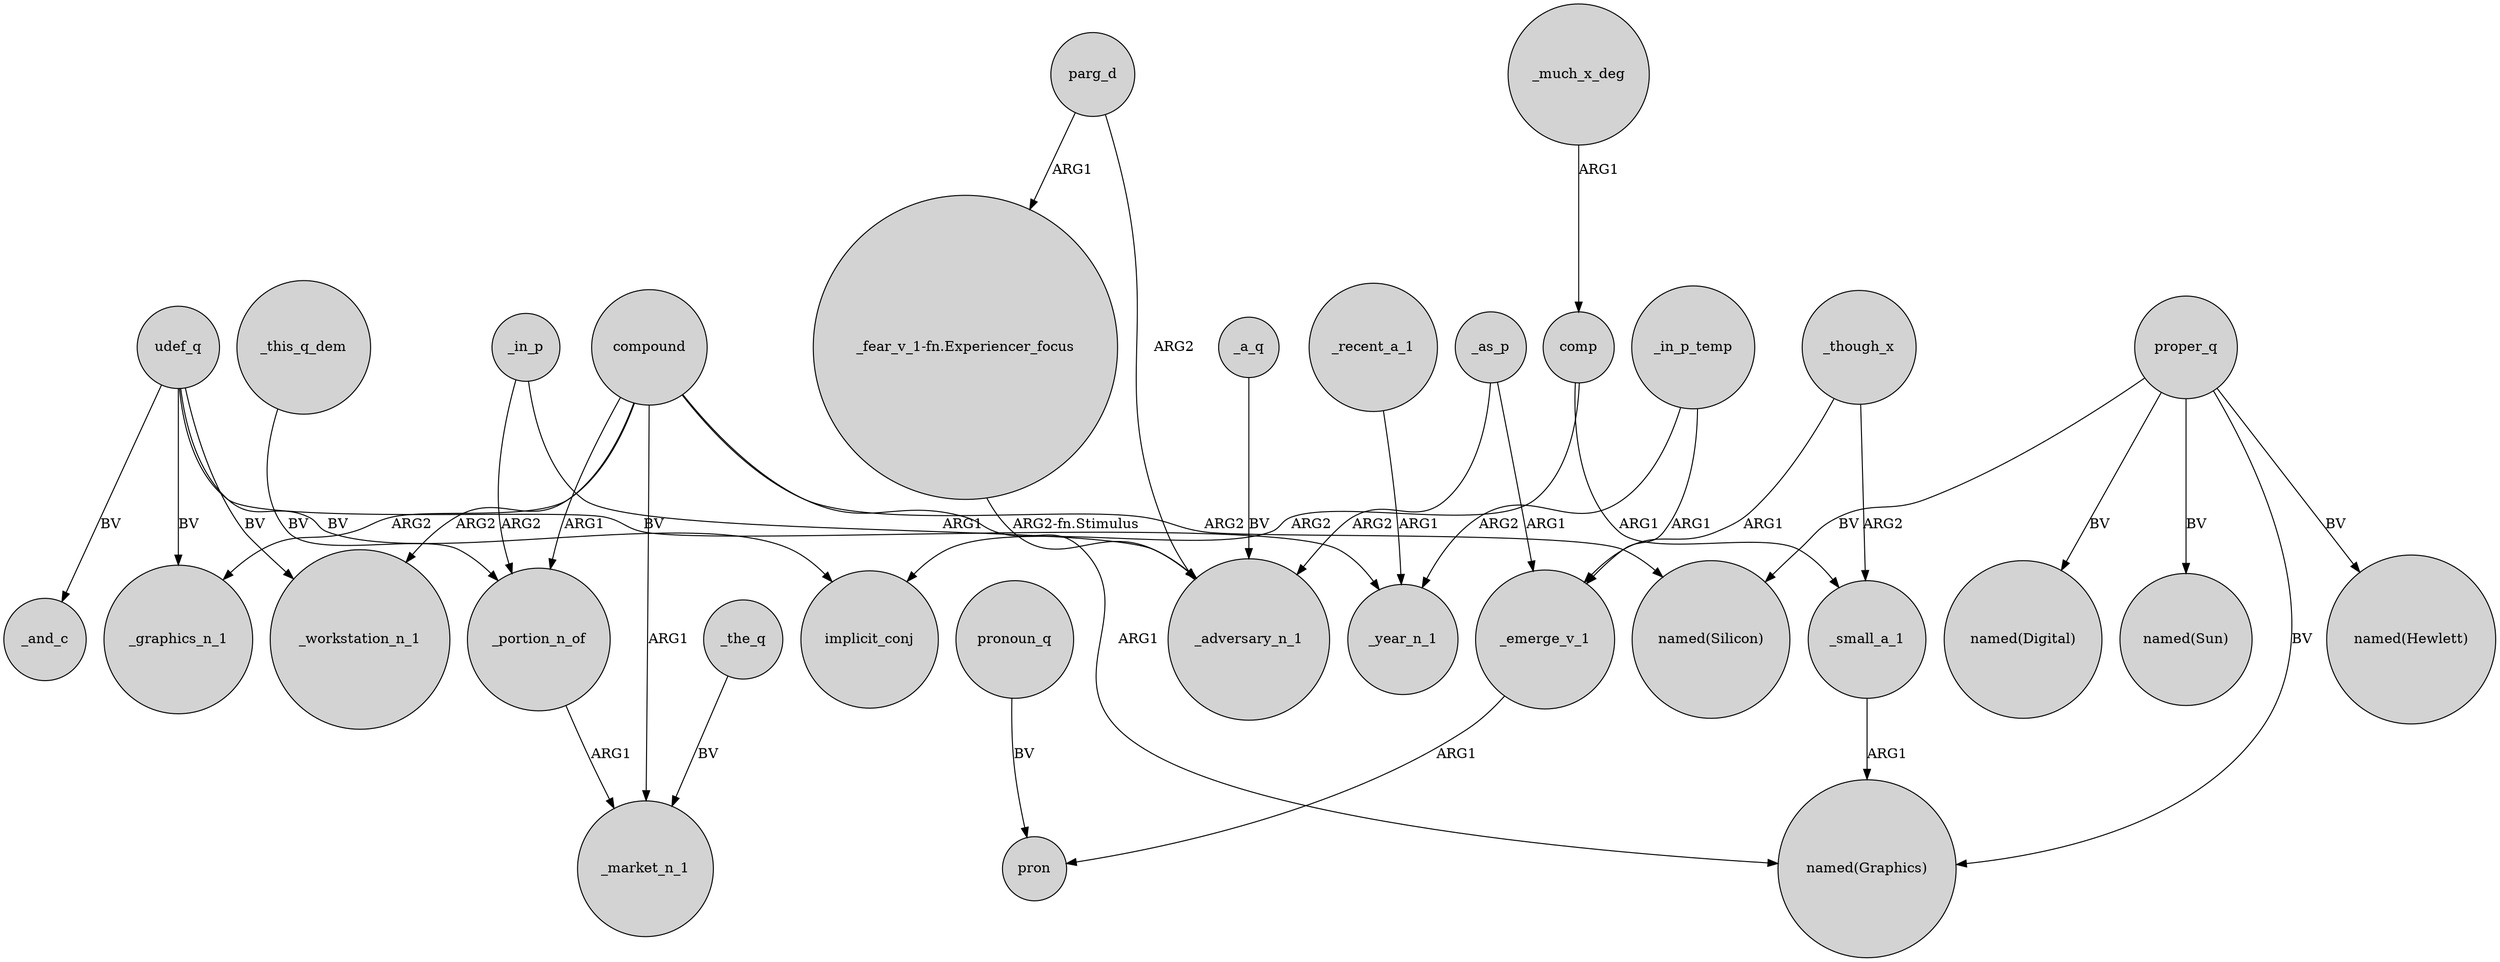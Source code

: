 digraph {
	node [shape=circle style=filled]
	comp -> implicit_conj [label=ARG2]
	_in_p -> _portion_n_of [label=ARG2]
	_in_p -> _adversary_n_1 [label=ARG1]
	udef_q -> _workstation_n_1 [label=BV]
	_this_q_dem -> _portion_n_of [label=BV]
	_portion_n_of -> _market_n_1 [label=ARG1]
	"_fear_v_1-fn.Experiencer_focus" -> _adversary_n_1 [label="ARG2-fn.Stimulus"]
	parg_d -> "_fear_v_1-fn.Experiencer_focus" [label=ARG1]
	compound -> _workstation_n_1 [label=ARG2]
	udef_q -> implicit_conj [label=BV]
	_in_p_temp -> _year_n_1 [label=ARG2]
	compound -> "named(Graphics)" [label=ARG1]
	_as_p -> _emerge_v_1 [label=ARG1]
	pronoun_q -> pron [label=BV]
	compound -> "named(Silicon)" [label=ARG2]
	proper_q -> "named(Digital)" [label=BV]
	proper_q -> "named(Sun)" [label=BV]
	_a_q -> _adversary_n_1 [label=BV]
	proper_q -> "named(Graphics)" [label=BV]
	comp -> _small_a_1 [label=ARG1]
	_recent_a_1 -> _year_n_1 [label=ARG1]
	_in_p_temp -> _emerge_v_1 [label=ARG1]
	_as_p -> _adversary_n_1 [label=ARG2]
	_though_x -> _emerge_v_1 [label=ARG1]
	proper_q -> "named(Hewlett)" [label=BV]
	parg_d -> _adversary_n_1 [label=ARG2]
	udef_q -> _year_n_1 [label=BV]
	compound -> _graphics_n_1 [label=ARG2]
	_emerge_v_1 -> pron [label=ARG1]
	proper_q -> "named(Silicon)" [label=BV]
	_much_x_deg -> comp [label=ARG1]
	_though_x -> _small_a_1 [label=ARG2]
	_small_a_1 -> "named(Graphics)" [label=ARG1]
	compound -> _market_n_1 [label=ARG1]
	_the_q -> _market_n_1 [label=BV]
	udef_q -> _and_c [label=BV]
	udef_q -> _graphics_n_1 [label=BV]
	compound -> _portion_n_of [label=ARG1]
}
